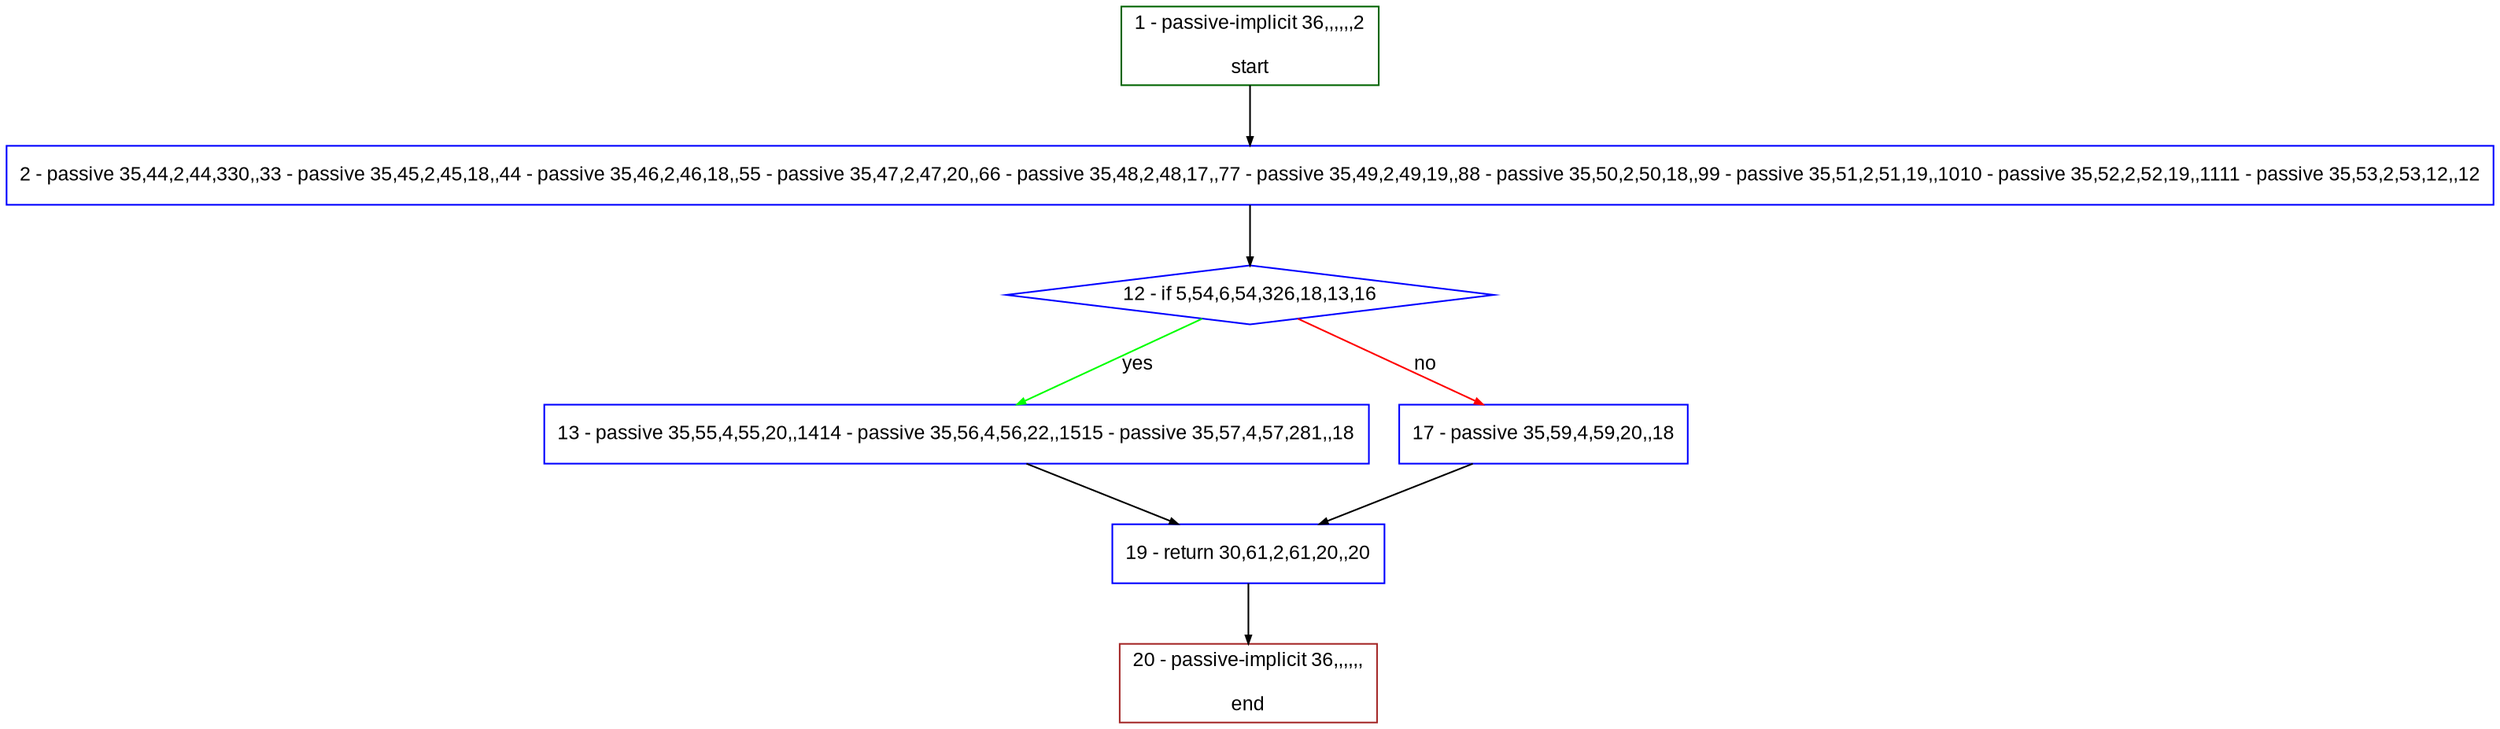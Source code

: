 digraph "" {
  graph [pack="true", label="", fontsize="12", packmode="clust", fontname="Arial", fillcolor="#FFFFCC", bgcolor="white", style="rounded,filled", compound="true"];
  node [node_initialized="no", label="", color="grey", fontsize="12", fillcolor="white", fontname="Arial", style="filled", shape="rectangle", compound="true", fixedsize="false"];
  edge [fontcolor="black", arrowhead="normal", arrowtail="none", arrowsize="0.5", ltail="", label="", color="black", fontsize="12", lhead="", fontname="Arial", dir="forward", compound="true"];
  __N1 [label="2 - passive 35,44,2,44,330,,33 - passive 35,45,2,45,18,,44 - passive 35,46,2,46,18,,55 - passive 35,47,2,47,20,,66 - passive 35,48,2,48,17,,77 - passive 35,49,2,49,19,,88 - passive 35,50,2,50,18,,99 - passive 35,51,2,51,19,,1010 - passive 35,52,2,52,19,,1111 - passive 35,53,2,53,12,,12", color="#0000ff", fillcolor="#ffffff", style="filled", shape="box"];
  __N2 [label="1 - passive-implicit 36,,,,,,2\n\nstart", color="#006400", fillcolor="#ffffff", style="filled", shape="box"];
  __N3 [label="12 - if 5,54,6,54,326,18,13,16", color="#0000ff", fillcolor="#ffffff", style="filled", shape="diamond"];
  __N4 [label="13 - passive 35,55,4,55,20,,1414 - passive 35,56,4,56,22,,1515 - passive 35,57,4,57,281,,18", color="#0000ff", fillcolor="#ffffff", style="filled", shape="box"];
  __N5 [label="17 - passive 35,59,4,59,20,,18", color="#0000ff", fillcolor="#ffffff", style="filled", shape="box"];
  __N6 [label="19 - return 30,61,2,61,20,,20", color="#0000ff", fillcolor="#ffffff", style="filled", shape="box"];
  __N7 [label="20 - passive-implicit 36,,,,,,\n\nend", color="#a52a2a", fillcolor="#ffffff", style="filled", shape="box"];
  __N2 -> __N1 [arrowhead="normal", arrowtail="none", color="#000000", label="", dir="forward"];
  __N1 -> __N3 [arrowhead="normal", arrowtail="none", color="#000000", label="", dir="forward"];
  __N3 -> __N4 [arrowhead="normal", arrowtail="none", color="#00ff00", label="yes", dir="forward"];
  __N3 -> __N5 [arrowhead="normal", arrowtail="none", color="#ff0000", label="no", dir="forward"];
  __N4 -> __N6 [arrowhead="normal", arrowtail="none", color="#000000", label="", dir="forward"];
  __N5 -> __N6 [arrowhead="normal", arrowtail="none", color="#000000", label="", dir="forward"];
  __N6 -> __N7 [arrowhead="normal", arrowtail="none", color="#000000", label="", dir="forward"];
}

